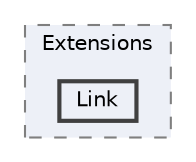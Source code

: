 digraph "Web/Modules/EleWise.ELMA.BPM.Web.Reports/Extensions/Link"
{
 // LATEX_PDF_SIZE
  bgcolor="transparent";
  edge [fontname=Helvetica,fontsize=10,labelfontname=Helvetica,labelfontsize=10];
  node [fontname=Helvetica,fontsize=10,shape=box,height=0.2,width=0.4];
  compound=true
  subgraph clusterdir_c9cde4490819fe7526176ebfde1cf14f {
    graph [ bgcolor="#edf0f7", pencolor="grey50", label="Extensions", fontname=Helvetica,fontsize=10 style="filled,dashed", URL="dir_c9cde4490819fe7526176ebfde1cf14f.html",tooltip=""]
  dir_333edbd0d91ed2365159481dd89f96c0 [label="Link", fillcolor="#edf0f7", color="grey25", style="filled,bold", URL="dir_333edbd0d91ed2365159481dd89f96c0.html",tooltip=""];
  }
}
